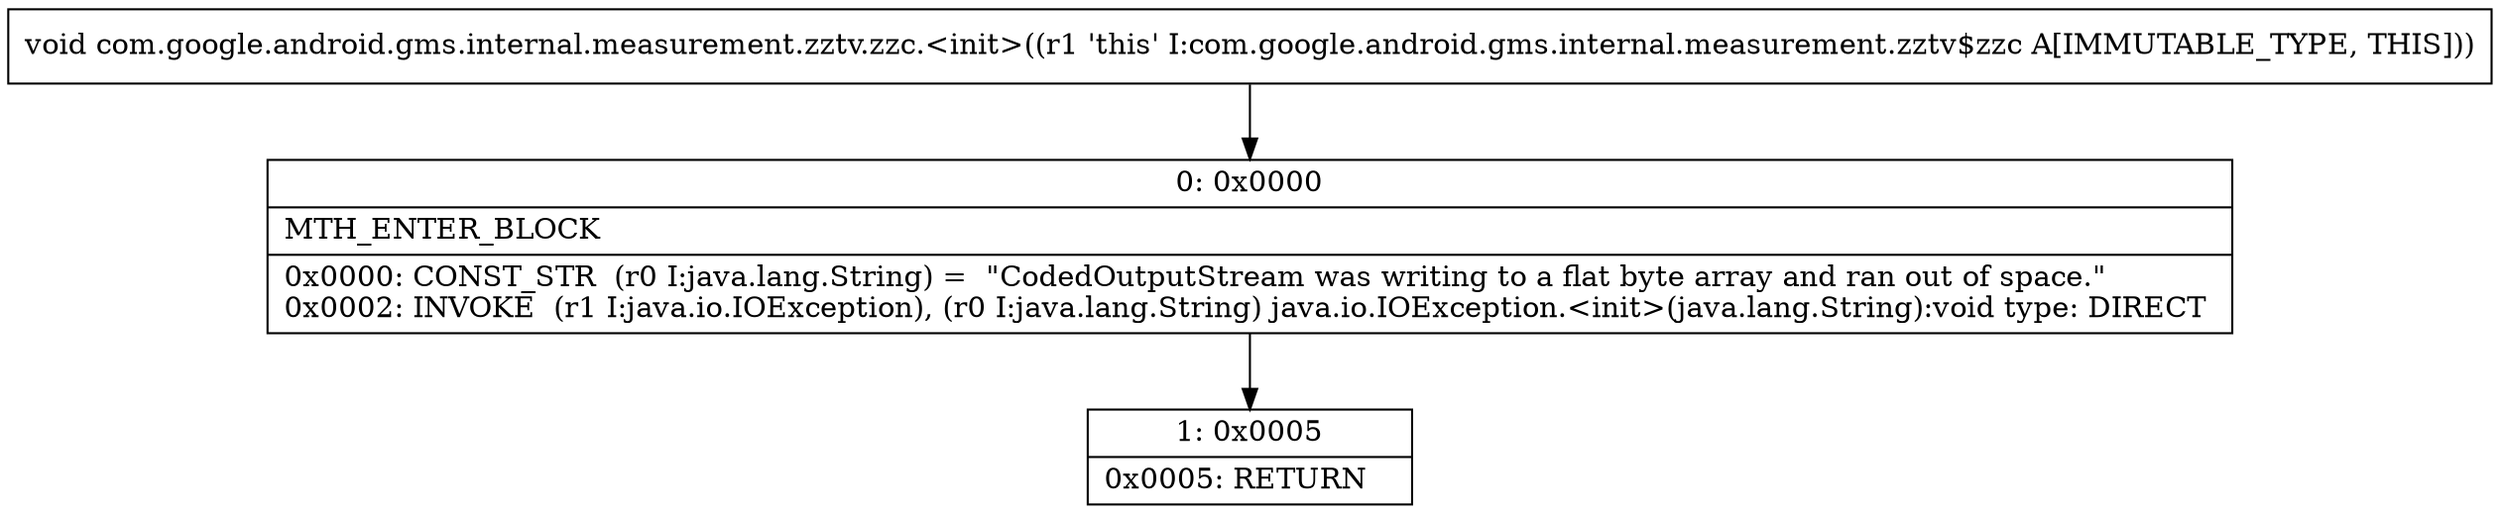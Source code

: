 digraph "CFG forcom.google.android.gms.internal.measurement.zztv.zzc.\<init\>()V" {
Node_0 [shape=record,label="{0\:\ 0x0000|MTH_ENTER_BLOCK\l|0x0000: CONST_STR  (r0 I:java.lang.String) =  \"CodedOutputStream was writing to a flat byte array and ran out of space.\" \l0x0002: INVOKE  (r1 I:java.io.IOException), (r0 I:java.lang.String) java.io.IOException.\<init\>(java.lang.String):void type: DIRECT \l}"];
Node_1 [shape=record,label="{1\:\ 0x0005|0x0005: RETURN   \l}"];
MethodNode[shape=record,label="{void com.google.android.gms.internal.measurement.zztv.zzc.\<init\>((r1 'this' I:com.google.android.gms.internal.measurement.zztv$zzc A[IMMUTABLE_TYPE, THIS])) }"];
MethodNode -> Node_0;
Node_0 -> Node_1;
}

